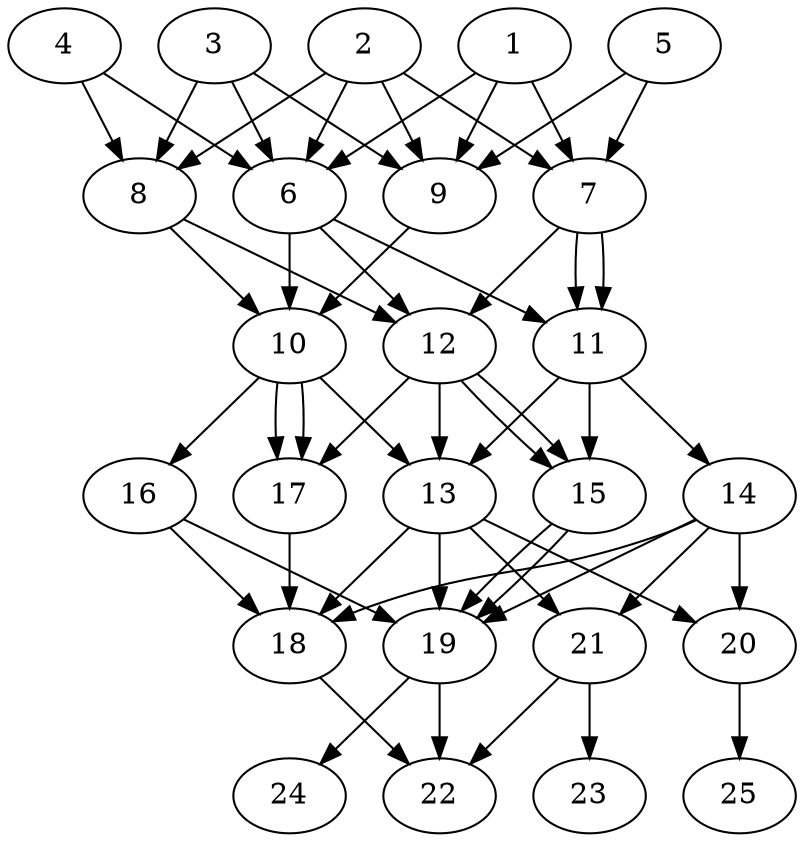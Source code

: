 // DAG automatically generated by daggen at Tue Aug  6 16:26:47 2019
// ./daggen --dot -n 25 --ccr 0.4 --fat 0.6 --regular 0.5 --density 0.9 --mindata 5242880 --maxdata 52428800 
digraph G {
  1 [size="67238400", alpha="0.15", expect_size="26895360"] 
  1 -> 6 [size ="26895360"]
  1 -> 7 [size ="26895360"]
  1 -> 9 [size ="26895360"]
  2 [size="130334720", alpha="0.05", expect_size="52133888"] 
  2 -> 6 [size ="52133888"]
  2 -> 7 [size ="52133888"]
  2 -> 8 [size ="52133888"]
  2 -> 9 [size ="52133888"]
  3 [size="91281920", alpha="0.08", expect_size="36512768"] 
  3 -> 6 [size ="36512768"]
  3 -> 8 [size ="36512768"]
  3 -> 9 [size ="36512768"]
  4 [size="118497280", alpha="0.07", expect_size="47398912"] 
  4 -> 6 [size ="47398912"]
  4 -> 8 [size ="47398912"]
  5 [size="126080000", alpha="0.13", expect_size="50432000"] 
  5 -> 7 [size ="50432000"]
  5 -> 9 [size ="50432000"]
  6 [size="116520960", alpha="0.15", expect_size="46608384"] 
  6 -> 10 [size ="46608384"]
  6 -> 11 [size ="46608384"]
  6 -> 12 [size ="46608384"]
  7 [size="17328640", alpha="0.05", expect_size="6931456"] 
  7 -> 11 [size ="6931456"]
  7 -> 11 [size ="6931456"]
  7 -> 12 [size ="6931456"]
  8 [size="83886080", alpha="0.17", expect_size="33554432"] 
  8 -> 10 [size ="33554432"]
  8 -> 12 [size ="33554432"]
  9 [size="40778240", alpha="0.03", expect_size="16311296"] 
  9 -> 10 [size ="16311296"]
  10 [size="47421440", alpha="0.08", expect_size="18968576"] 
  10 -> 13 [size ="18968576"]
  10 -> 16 [size ="18968576"]
  10 -> 17 [size ="18968576"]
  10 -> 17 [size ="18968576"]
  11 [size="17113600", alpha="0.00", expect_size="6845440"] 
  11 -> 13 [size ="6845440"]
  11 -> 14 [size ="6845440"]
  11 -> 15 [size ="6845440"]
  12 [size="108416000", alpha="0.10", expect_size="43366400"] 
  12 -> 13 [size ="43366400"]
  12 -> 15 [size ="43366400"]
  12 -> 15 [size ="43366400"]
  12 -> 17 [size ="43366400"]
  13 [size="18767360", alpha="0.10", expect_size="7506944"] 
  13 -> 18 [size ="7506944"]
  13 -> 19 [size ="7506944"]
  13 -> 20 [size ="7506944"]
  13 -> 21 [size ="7506944"]
  14 [size="63500800", alpha="0.14", expect_size="25400320"] 
  14 -> 18 [size ="25400320"]
  14 -> 19 [size ="25400320"]
  14 -> 20 [size ="25400320"]
  14 -> 21 [size ="25400320"]
  15 [size="105346560", alpha="0.14", expect_size="42138624"] 
  15 -> 19 [size ="42138624"]
  15 -> 19 [size ="42138624"]
  16 [size="63467520", alpha="0.07", expect_size="25387008"] 
  16 -> 18 [size ="25387008"]
  16 -> 19 [size ="25387008"]
  17 [size="33415680", alpha="0.08", expect_size="13366272"] 
  17 -> 18 [size ="13366272"]
  18 [size="60846080", alpha="0.15", expect_size="24338432"] 
  18 -> 22 [size ="24338432"]
  19 [size="41162240", alpha="0.11", expect_size="16464896"] 
  19 -> 22 [size ="16464896"]
  19 -> 24 [size ="16464896"]
  20 [size="59609600", alpha="0.15", expect_size="23843840"] 
  20 -> 25 [size ="23843840"]
  21 [size="105666560", alpha="0.09", expect_size="42266624"] 
  21 -> 22 [size ="42266624"]
  21 -> 23 [size ="42266624"]
  22 [size="106478080", alpha="0.02", expect_size="42591232"] 
  23 [size="46845440", alpha="0.09", expect_size="18738176"] 
  24 [size="104092160", alpha="0.14", expect_size="41636864"] 
  25 [size="66823680", alpha="0.17", expect_size="26729472"] 
}

